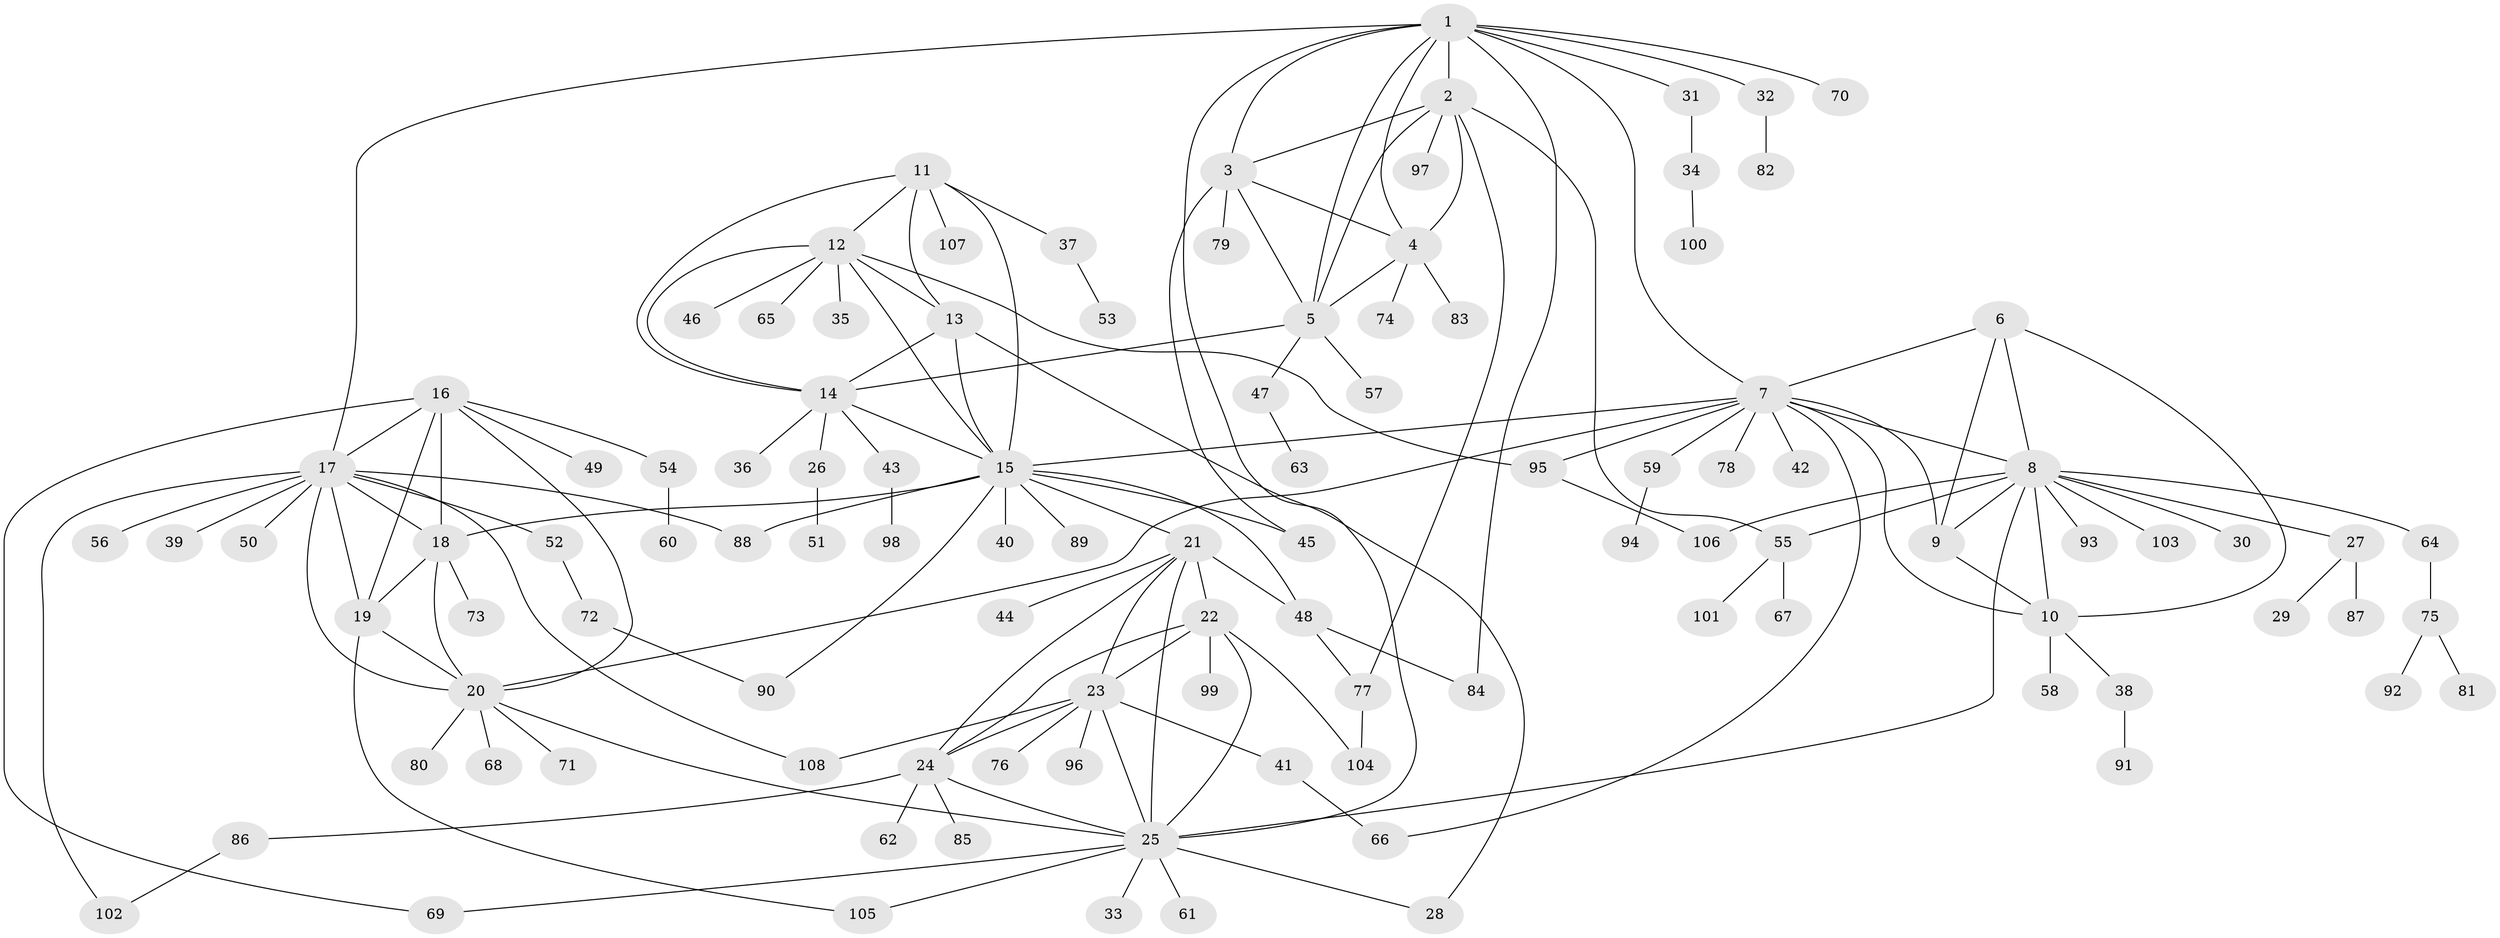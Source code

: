 // coarse degree distribution, {9: 0.0125, 7: 0.025, 3: 0.0625, 10: 0.025, 5: 0.05, 8: 0.0125, 12: 0.0125, 6: 0.025, 16: 0.0125, 4: 0.0375, 14: 0.0125, 1: 0.525, 2: 0.1875}
// Generated by graph-tools (version 1.1) at 2025/24/03/03/25 07:24:09]
// undirected, 108 vertices, 159 edges
graph export_dot {
graph [start="1"]
  node [color=gray90,style=filled];
  1;
  2;
  3;
  4;
  5;
  6;
  7;
  8;
  9;
  10;
  11;
  12;
  13;
  14;
  15;
  16;
  17;
  18;
  19;
  20;
  21;
  22;
  23;
  24;
  25;
  26;
  27;
  28;
  29;
  30;
  31;
  32;
  33;
  34;
  35;
  36;
  37;
  38;
  39;
  40;
  41;
  42;
  43;
  44;
  45;
  46;
  47;
  48;
  49;
  50;
  51;
  52;
  53;
  54;
  55;
  56;
  57;
  58;
  59;
  60;
  61;
  62;
  63;
  64;
  65;
  66;
  67;
  68;
  69;
  70;
  71;
  72;
  73;
  74;
  75;
  76;
  77;
  78;
  79;
  80;
  81;
  82;
  83;
  84;
  85;
  86;
  87;
  88;
  89;
  90;
  91;
  92;
  93;
  94;
  95;
  96;
  97;
  98;
  99;
  100;
  101;
  102;
  103;
  104;
  105;
  106;
  107;
  108;
  1 -- 2;
  1 -- 3;
  1 -- 4;
  1 -- 5;
  1 -- 7;
  1 -- 17;
  1 -- 25;
  1 -- 31;
  1 -- 32;
  1 -- 70;
  1 -- 84;
  2 -- 3;
  2 -- 4;
  2 -- 5;
  2 -- 55;
  2 -- 77;
  2 -- 97;
  3 -- 4;
  3 -- 5;
  3 -- 45;
  3 -- 79;
  4 -- 5;
  4 -- 74;
  4 -- 83;
  5 -- 14;
  5 -- 47;
  5 -- 57;
  6 -- 7;
  6 -- 8;
  6 -- 9;
  6 -- 10;
  7 -- 8;
  7 -- 9;
  7 -- 10;
  7 -- 15;
  7 -- 20;
  7 -- 42;
  7 -- 59;
  7 -- 66;
  7 -- 78;
  7 -- 95;
  8 -- 9;
  8 -- 10;
  8 -- 25;
  8 -- 27;
  8 -- 30;
  8 -- 55;
  8 -- 64;
  8 -- 93;
  8 -- 103;
  8 -- 106;
  9 -- 10;
  10 -- 38;
  10 -- 58;
  11 -- 12;
  11 -- 13;
  11 -- 14;
  11 -- 15;
  11 -- 37;
  11 -- 107;
  12 -- 13;
  12 -- 14;
  12 -- 15;
  12 -- 35;
  12 -- 46;
  12 -- 65;
  12 -- 95;
  13 -- 14;
  13 -- 15;
  13 -- 28;
  14 -- 15;
  14 -- 26;
  14 -- 36;
  14 -- 43;
  15 -- 18;
  15 -- 21;
  15 -- 40;
  15 -- 45;
  15 -- 48;
  15 -- 88;
  15 -- 89;
  15 -- 90;
  16 -- 17;
  16 -- 18;
  16 -- 19;
  16 -- 20;
  16 -- 49;
  16 -- 54;
  16 -- 69;
  17 -- 18;
  17 -- 19;
  17 -- 20;
  17 -- 39;
  17 -- 50;
  17 -- 52;
  17 -- 56;
  17 -- 88;
  17 -- 102;
  17 -- 108;
  18 -- 19;
  18 -- 20;
  18 -- 73;
  19 -- 20;
  19 -- 105;
  20 -- 25;
  20 -- 68;
  20 -- 71;
  20 -- 80;
  21 -- 22;
  21 -- 23;
  21 -- 24;
  21 -- 25;
  21 -- 44;
  21 -- 48;
  22 -- 23;
  22 -- 24;
  22 -- 25;
  22 -- 99;
  22 -- 104;
  23 -- 24;
  23 -- 25;
  23 -- 41;
  23 -- 76;
  23 -- 96;
  23 -- 108;
  24 -- 25;
  24 -- 62;
  24 -- 85;
  24 -- 86;
  25 -- 28;
  25 -- 33;
  25 -- 61;
  25 -- 69;
  25 -- 105;
  26 -- 51;
  27 -- 29;
  27 -- 87;
  31 -- 34;
  32 -- 82;
  34 -- 100;
  37 -- 53;
  38 -- 91;
  41 -- 66;
  43 -- 98;
  47 -- 63;
  48 -- 77;
  48 -- 84;
  52 -- 72;
  54 -- 60;
  55 -- 67;
  55 -- 101;
  59 -- 94;
  64 -- 75;
  72 -- 90;
  75 -- 81;
  75 -- 92;
  77 -- 104;
  86 -- 102;
  95 -- 106;
}
